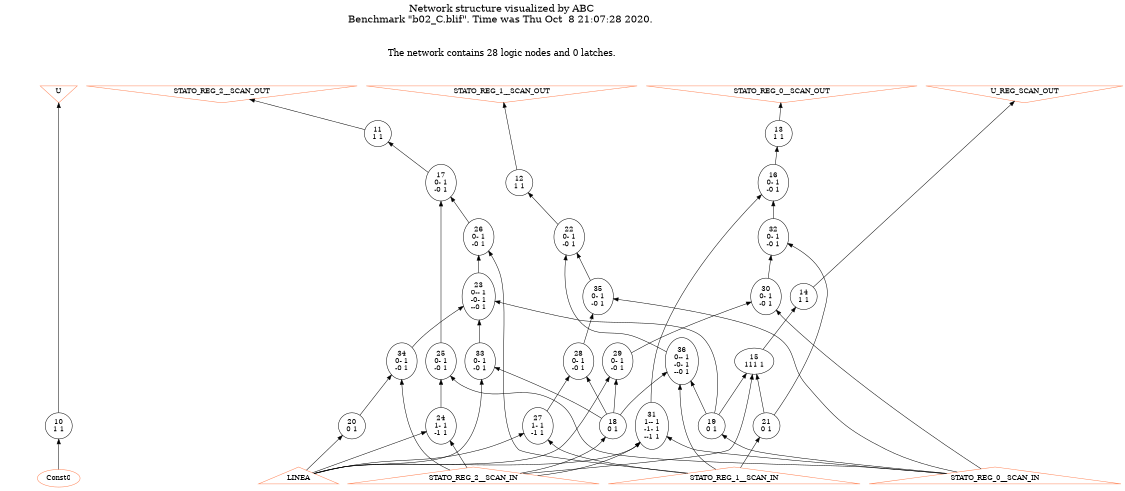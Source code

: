# Network structure generated by ABC

digraph network {
size = "7.5,10";
center = true;
edge [dir = back];

{
  node [shape = plaintext];
  edge [style = invis];
  LevelTitle1 [label=""];
  LevelTitle2 [label=""];
  Level7 [label = ""];
  Level6 [label = ""];
  Level5 [label = ""];
  Level4 [label = ""];
  Level3 [label = ""];
  Level2 [label = ""];
  Level1 [label = ""];
  Level0 [label = ""];
  LevelTitle1 ->  LevelTitle2 ->  Level7 ->  Level6 ->  Level5 ->  Level4 ->  Level3 ->  Level2 ->  Level1 ->  Level0;
}

{
  rank = same;
  LevelTitle1;
  title1 [shape=plaintext,
          fontsize=20,
          fontname = "Times-Roman",
          label="Network structure visualized by ABC\nBenchmark \"b02_C.blif\". Time was Thu Oct  8 21:07:28 2020. "
         ];
}

{
  rank = same;
  LevelTitle2;
  title2 [shape=plaintext,
          fontsize=18,
          fontname = "Times-Roman",
          label="The network contains 28 logic nodes and 0 latches.\n"
         ];
}

{
  rank = same;
  Level7;
  Node5 [label = "U", shape = invtriangle, color = coral, fillcolor = coral];
  Node6 [label = "STATO_REG_2__SCAN_OUT", shape = invtriangle, color = coral, fillcolor = coral];
  Node7 [label = "STATO_REG_1__SCAN_OUT", shape = invtriangle, color = coral, fillcolor = coral];
  Node8 [label = "STATO_REG_0__SCAN_OUT", shape = invtriangle, color = coral, fillcolor = coral];
  Node9 [label = "U_REG_SCAN_OUT", shape = invtriangle, color = coral, fillcolor = coral];
}

{
  rank = same;
  Level6;
  Node11 [label = "11\n1 1", shape = ellipse];
  Node13 [label = "13\n1 1", shape = ellipse];
}

{
  rank = same;
  Level5;
  Node12 [label = "12\n1 1", shape = ellipse];
  Node16 [label = "16\n0- 1\n-0 1", shape = ellipse];
  Node17 [label = "17\n0- 1\n-0 1", shape = ellipse];
}

{
  rank = same;
  Level4;
  Node22 [label = "22\n0- 1\n-0 1", shape = ellipse];
  Node26 [label = "26\n0- 1\n-0 1", shape = ellipse];
  Node32 [label = "32\n0- 1\n-0 1", shape = ellipse];
}

{
  rank = same;
  Level3;
  Node14 [label = "14\n1 1", shape = ellipse];
  Node23 [label = "23\n0-- 1\n-0- 1\n--0 1", shape = ellipse];
  Node30 [label = "30\n0- 1\n-0 1", shape = ellipse];
  Node35 [label = "35\n0- 1\n-0 1", shape = ellipse];
}

{
  rank = same;
  Level2;
  Node15 [label = "15\n111 1", shape = ellipse];
  Node25 [label = "25\n0- 1\n-0 1", shape = ellipse];
  Node28 [label = "28\n0- 1\n-0 1", shape = ellipse];
  Node29 [label = "29\n0- 1\n-0 1", shape = ellipse];
  Node33 [label = "33\n0- 1\n-0 1", shape = ellipse];
  Node34 [label = "34\n0- 1\n-0 1", shape = ellipse];
  Node36 [label = "36\n0-- 1\n-0- 1\n--0 1", shape = ellipse];
}

{
  rank = same;
  Level1;
  Node10 [label = "10\n1 1", shape = ellipse];
  Node18 [label = "18\n0 1", shape = ellipse];
  Node19 [label = "19\n0 1", shape = ellipse];
  Node20 [label = "20\n0 1", shape = ellipse];
  Node21 [label = "21\n0 1", shape = ellipse];
  Node24 [label = "24\n1- 1\n-1 1", shape = ellipse];
  Node27 [label = "27\n1- 1\n-1 1", shape = ellipse];
  Node31 [label = "31\n1-- 1\n-1- 1\n--1 1", shape = ellipse];
}

{
  rank = same;
  Level0;
  Node1 [label = "LINEA", shape = triangle, color = coral, fillcolor = coral];
  Node2 [label = "STATO_REG_2__SCAN_IN", shape = triangle, color = coral, fillcolor = coral];
  Node3 [label = "STATO_REG_1__SCAN_IN", shape = triangle, color = coral, fillcolor = coral];
  Node4 [label = "STATO_REG_0__SCAN_IN", shape = triangle, color = coral, fillcolor = coral];
  Node37 [label = "Const0", shape = ellipse, color = coral, fillcolor = coral];
}

title1 -> title2 [style = invis];
title2 -> Node5 [style = invis];
title2 -> Node6 [style = invis];
title2 -> Node7 [style = invis];
title2 -> Node8 [style = invis];
title2 -> Node9 [style = invis];
Node5 -> Node6 [style = invis];
Node6 -> Node7 [style = invis];
Node7 -> Node8 [style = invis];
Node8 -> Node9 [style = invis];
Node5 -> Node10 [style = solid];
Node6 -> Node11 [style = solid];
Node7 -> Node12 [style = solid];
Node8 -> Node13 [style = solid];
Node9 -> Node14 [style = solid];
Node10 -> Node37 [style = solid];
Node11 -> Node17 [style = solid];
Node12 -> Node22 [style = solid];
Node13 -> Node16 [style = solid];
Node14 -> Node15 [style = solid];
Node15 -> Node19 [style = solid];
Node15 -> Node21 [style = solid];
Node15 -> Node2 [style = solid];
Node16 -> Node32 [style = solid];
Node16 -> Node31 [style = solid];
Node17 -> Node26 [style = solid];
Node17 -> Node25 [style = solid];
Node18 -> Node2 [style = solid];
Node19 -> Node4 [style = solid];
Node20 -> Node1 [style = solid];
Node21 -> Node3 [style = solid];
Node22 -> Node36 [style = solid];
Node22 -> Node35 [style = solid];
Node23 -> Node34 [style = solid];
Node23 -> Node33 [style = solid];
Node23 -> Node19 [style = solid];
Node24 -> Node1 [style = solid];
Node24 -> Node2 [style = solid];
Node25 -> Node24 [style = solid];
Node25 -> Node4 [style = solid];
Node26 -> Node23 [style = solid];
Node26 -> Node3 [style = solid];
Node27 -> Node1 [style = solid];
Node27 -> Node3 [style = solid];
Node28 -> Node18 [style = solid];
Node28 -> Node27 [style = solid];
Node29 -> Node1 [style = solid];
Node29 -> Node18 [style = solid];
Node30 -> Node29 [style = solid];
Node30 -> Node4 [style = solid];
Node31 -> Node1 [style = solid];
Node31 -> Node2 [style = solid];
Node31 -> Node4 [style = solid];
Node32 -> Node30 [style = solid];
Node32 -> Node21 [style = solid];
Node33 -> Node1 [style = solid];
Node33 -> Node18 [style = solid];
Node34 -> Node20 [style = solid];
Node34 -> Node2 [style = solid];
Node35 -> Node28 [style = solid];
Node35 -> Node4 [style = solid];
Node36 -> Node18 [style = solid];
Node36 -> Node19 [style = solid];
Node36 -> Node3 [style = solid];
}

